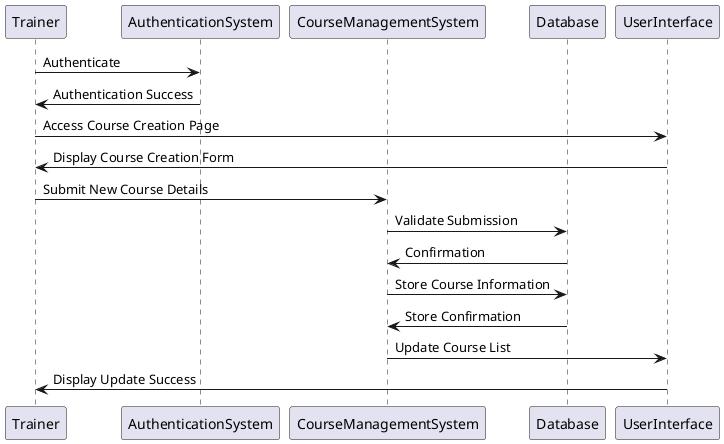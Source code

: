 @startuml
participant Trainer as trainer
participant AuthenticationSystem as auth
participant CourseManagementSystem as cms
participant Database as db
participant UserInterface as ui

trainer -> auth: Authenticate
auth -> trainer: Authentication Success

trainer -> ui: Access Course Creation Page
ui -> trainer: Display Course Creation Form

trainer -> cms: Submit New Course Details
cms -> db: Validate Submission
db -> cms: Confirmation

cms -> db: Store Course Information
db -> cms: Store Confirmation

cms -> ui: Update Course List
ui -> trainer: Display Update Success
@enduml